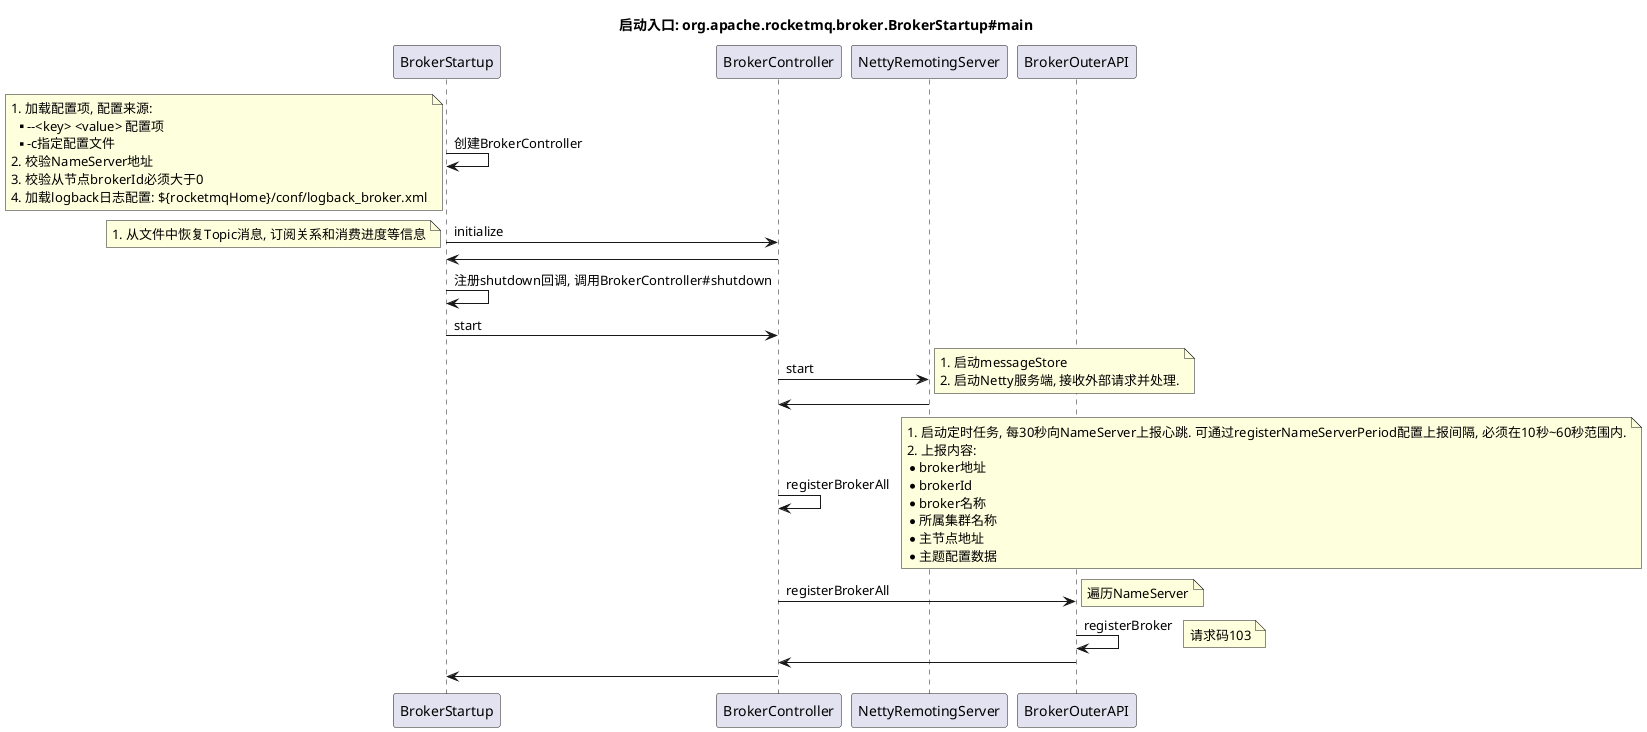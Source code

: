 @startuml

title 启动入口: org.apache.rocketmq.broker.BrokerStartup#main

BrokerStartup -> BrokerStartup : 创建BrokerController
note left
# 加载配置项, 配置来源:
** --<key> <value> 配置项
** -c指定配置文件
# 校验NameServer地址
# 校验从节点brokerId必须大于0
# 加载logback日志配置: ${rocketmqHome}/conf/logback_broker.xml
end note

BrokerStartup -> BrokerController : initialize
note left
# 从文件中恢复Topic消息, 订阅关系和消费进度等信息
end note

BrokerController -> BrokerStartup
BrokerStartup -> BrokerStartup : 注册shutdown回调, 调用BrokerController#shutdown

BrokerStartup -> BrokerController : start

BrokerController -> NettyRemotingServer : start
note right
# 启动messageStore
# 启动Netty服务端, 接收外部请求并处理.
end note

NettyRemotingServer -> BrokerController
BrokerController -> BrokerController : registerBrokerAll
note right
# 启动定时任务, 每30秒向NameServer上报心跳. 可通过registerNameServerPeriod配置上报间隔, 必须在10秒~60秒范围内.
# 上报内容:
* broker地址
* brokerId
* broker名称
* 所属集群名称
* 主节点地址
* 主题配置数据
end note
BrokerController -> BrokerOuterAPI : registerBrokerAll
note right: 遍历NameServer
BrokerOuterAPI -> BrokerOuterAPI : registerBroker
note right: 请求码103

BrokerOuterAPI -> BrokerController

BrokerController -> BrokerStartup

@enduml
